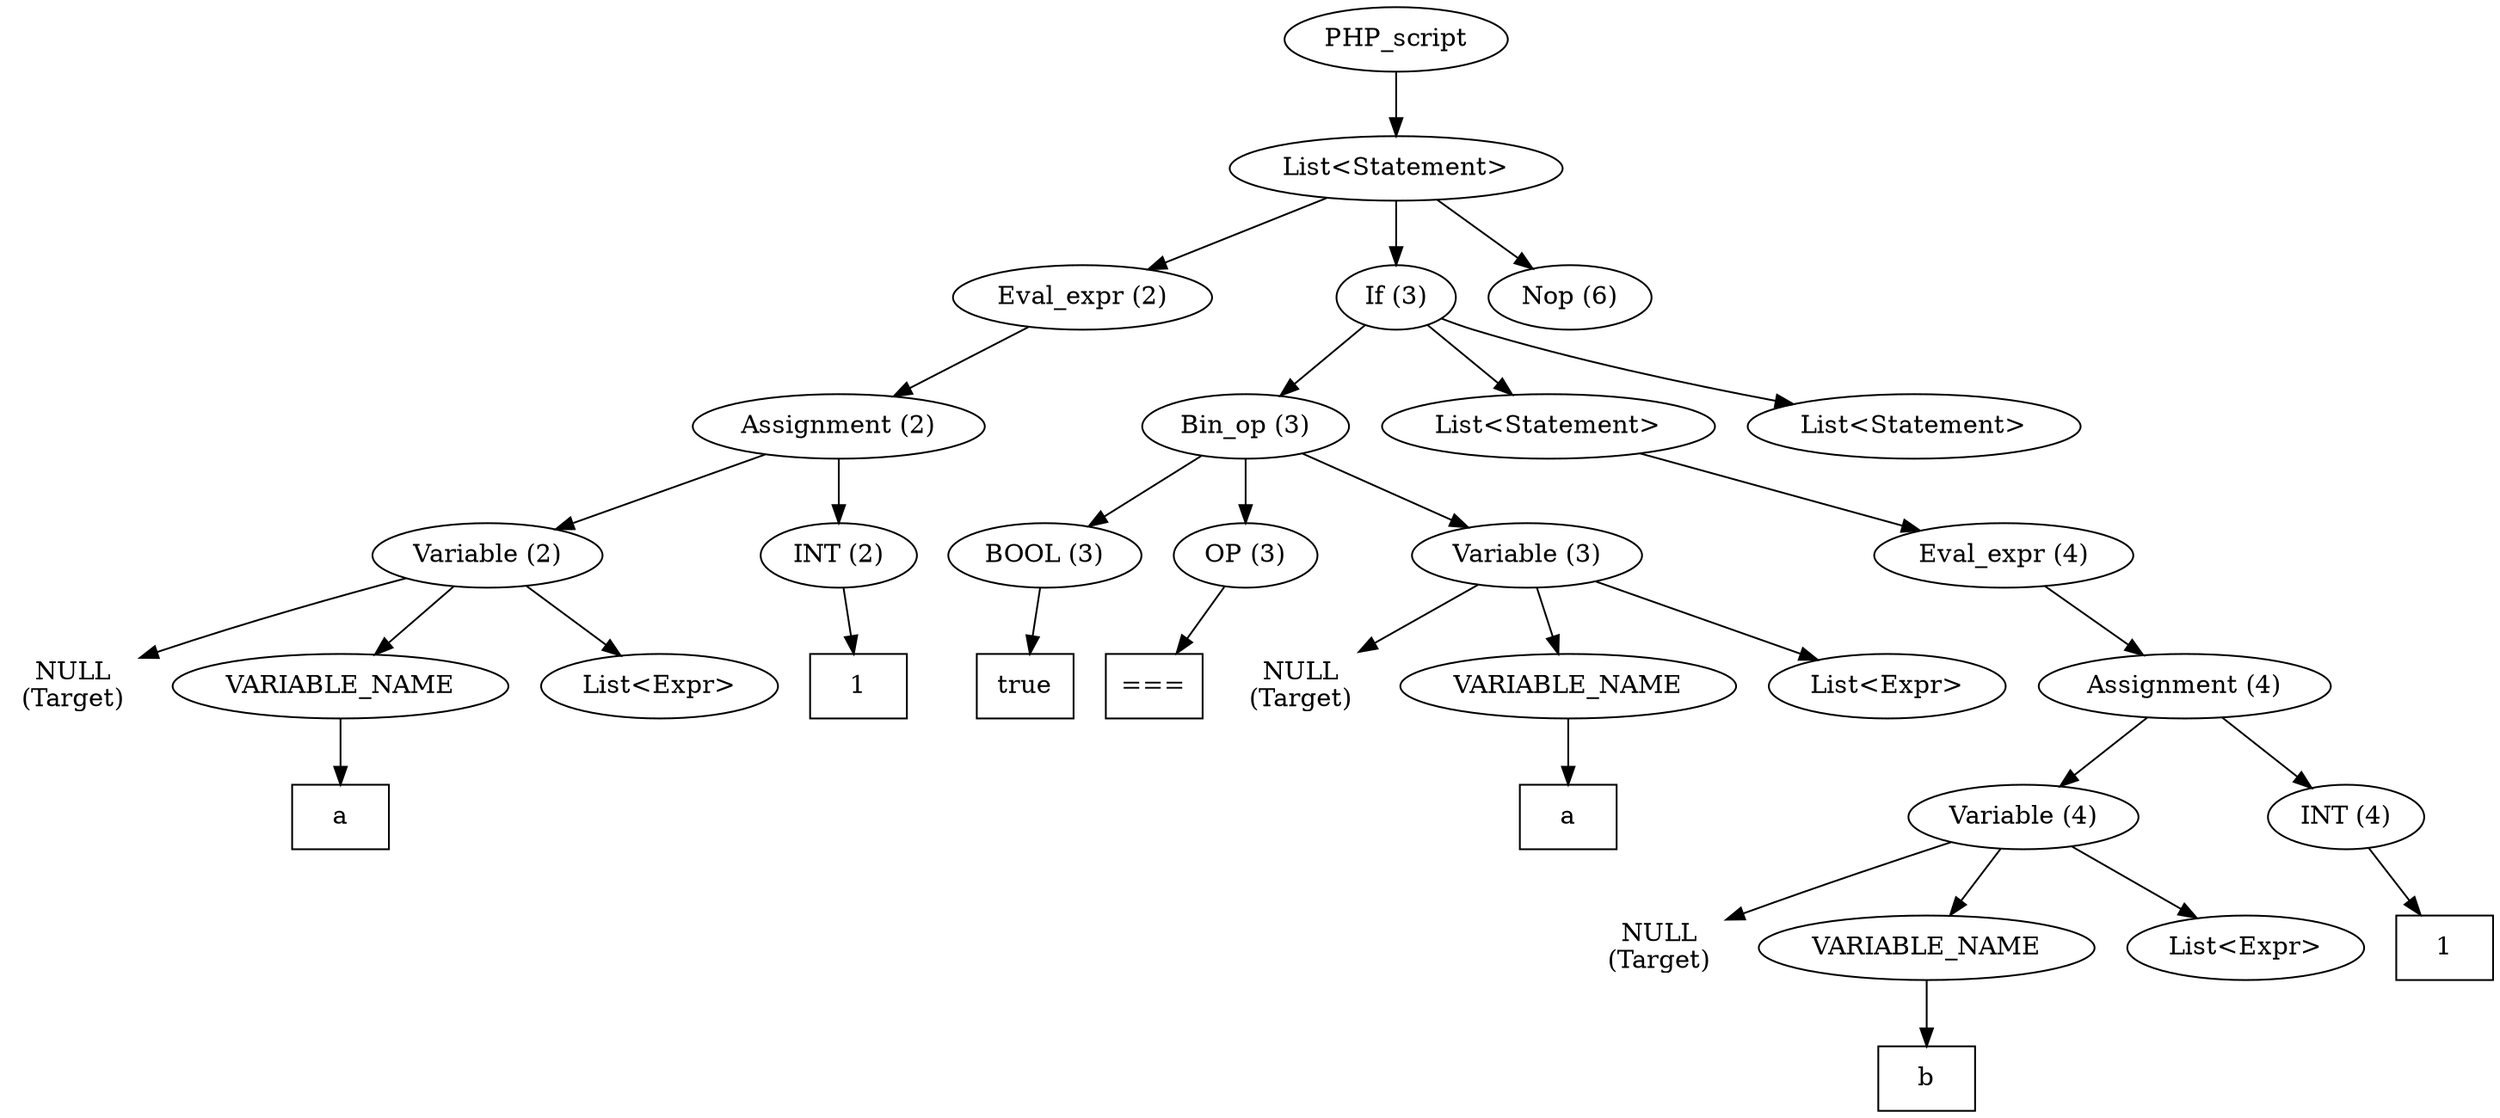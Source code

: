 /*
 * AST in dot format generated by phc -- the PHP compiler
 */

digraph AST {
ordering=out;
node_0 [label="PHP_script"];
node_1 [label="List<Statement>"];
node_0 -> node_1;
node_2 [label="Eval_expr (2)"];
node_1 -> node_2;
node_3 [label="Assignment (2)"];
node_2 -> node_3;
node_4 [label="Variable (2)"];
node_3 -> node_4;
node_5 [label="NULL\n(Target)", shape=plaintext]
node_4 -> node_5;
node_6 [label="VARIABLE_NAME"];
node_4 -> node_6;
node_7 [label="a", shape=box]
node_6 -> node_7;
node_8 [label="List<Expr>"];
node_4 -> node_8;
node_9 [label="INT (2)"];
node_3 -> node_9;
node_10 [label="1", shape=box]
node_9 -> node_10;
node_11 [label="If (3)"];
node_1 -> node_11;
node_12 [label="Bin_op (3)"];
node_11 -> node_12;
node_13 [label="BOOL (3)"];
node_12 -> node_13;
node_14 [label="true", shape=box]
node_13 -> node_14;
node_15 [label="OP (3)"];
node_12 -> node_15;
node_16 [label="===", shape=box]
node_15 -> node_16;
node_17 [label="Variable (3)"];
node_12 -> node_17;
node_18 [label="NULL\n(Target)", shape=plaintext]
node_17 -> node_18;
node_19 [label="VARIABLE_NAME"];
node_17 -> node_19;
node_20 [label="a", shape=box]
node_19 -> node_20;
node_21 [label="List<Expr>"];
node_17 -> node_21;
node_22 [label="List<Statement>"];
node_11 -> node_22;
node_23 [label="Eval_expr (4)"];
node_22 -> node_23;
node_24 [label="Assignment (4)"];
node_23 -> node_24;
node_25 [label="Variable (4)"];
node_24 -> node_25;
node_26 [label="NULL\n(Target)", shape=plaintext]
node_25 -> node_26;
node_27 [label="VARIABLE_NAME"];
node_25 -> node_27;
node_28 [label="b", shape=box]
node_27 -> node_28;
node_29 [label="List<Expr>"];
node_25 -> node_29;
node_30 [label="INT (4)"];
node_24 -> node_30;
node_31 [label="1", shape=box]
node_30 -> node_31;
node_32 [label="List<Statement>"];
node_11 -> node_32;
node_33 [label="Nop (6)"];
node_1 -> node_33;
}